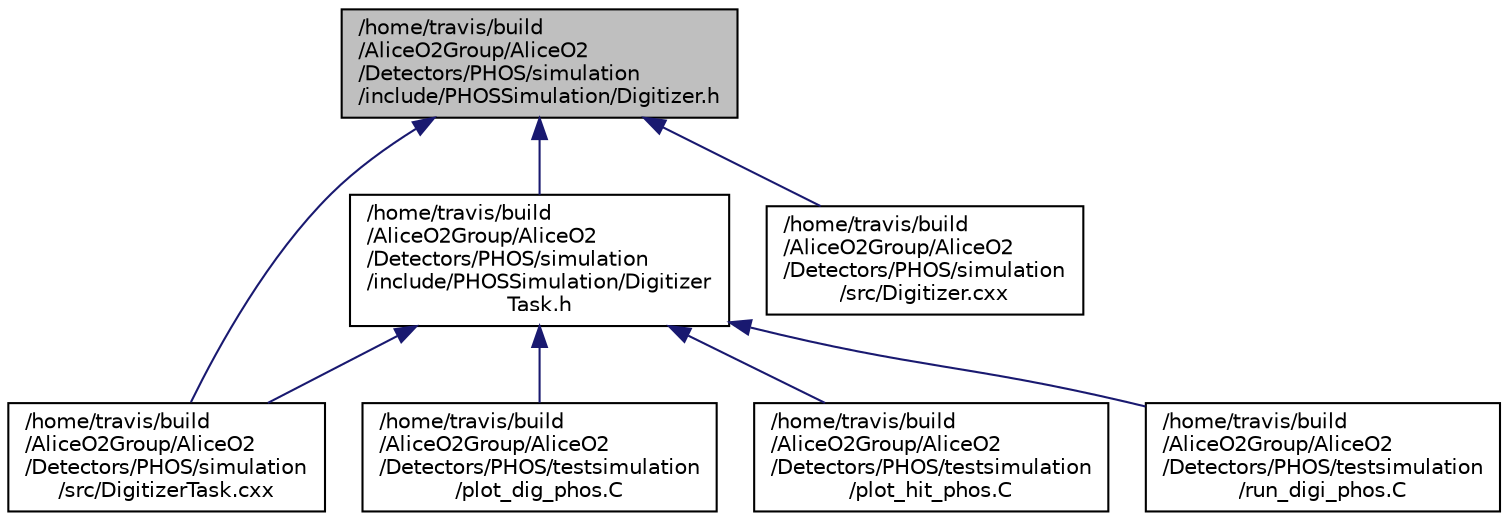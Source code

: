 digraph "/home/travis/build/AliceO2Group/AliceO2/Detectors/PHOS/simulation/include/PHOSSimulation/Digitizer.h"
{
 // INTERACTIVE_SVG=YES
  bgcolor="transparent";
  edge [fontname="Helvetica",fontsize="10",labelfontname="Helvetica",labelfontsize="10"];
  node [fontname="Helvetica",fontsize="10",shape=record];
  Node1 [label="/home/travis/build\l/AliceO2Group/AliceO2\l/Detectors/PHOS/simulation\l/include/PHOSSimulation/Digitizer.h",height=0.2,width=0.4,color="black", fillcolor="grey75", style="filled" fontcolor="black"];
  Node1 -> Node2 [dir="back",color="midnightblue",fontsize="10",style="solid",fontname="Helvetica"];
  Node2 [label="/home/travis/build\l/AliceO2Group/AliceO2\l/Detectors/PHOS/simulation\l/include/PHOSSimulation/Digitizer\lTask.h",height=0.2,width=0.4,color="black",URL="$d2/d43/PHOS_2simulation_2include_2PHOSSimulation_2DigitizerTask_8h.html"];
  Node2 -> Node3 [dir="back",color="midnightblue",fontsize="10",style="solid",fontname="Helvetica"];
  Node3 [label="/home/travis/build\l/AliceO2Group/AliceO2\l/Detectors/PHOS/simulation\l/src/DigitizerTask.cxx",height=0.2,width=0.4,color="black",URL="$d1/d5f/PHOS_2simulation_2src_2DigitizerTask_8cxx.html"];
  Node2 -> Node4 [dir="back",color="midnightblue",fontsize="10",style="solid",fontname="Helvetica"];
  Node4 [label="/home/travis/build\l/AliceO2Group/AliceO2\l/Detectors/PHOS/testsimulation\l/plot_dig_phos.C",height=0.2,width=0.4,color="black",URL="$df/db0/plot__dig__phos_8C.html"];
  Node2 -> Node5 [dir="back",color="midnightblue",fontsize="10",style="solid",fontname="Helvetica"];
  Node5 [label="/home/travis/build\l/AliceO2Group/AliceO2\l/Detectors/PHOS/testsimulation\l/plot_hit_phos.C",height=0.2,width=0.4,color="black",URL="$dc/d6f/plot__hit__phos_8C.html"];
  Node2 -> Node6 [dir="back",color="midnightblue",fontsize="10",style="solid",fontname="Helvetica"];
  Node6 [label="/home/travis/build\l/AliceO2Group/AliceO2\l/Detectors/PHOS/testsimulation\l/run_digi_phos.C",height=0.2,width=0.4,color="black",URL="$d9/d31/run__digi__phos_8C.html"];
  Node1 -> Node7 [dir="back",color="midnightblue",fontsize="10",style="solid",fontname="Helvetica"];
  Node7 [label="/home/travis/build\l/AliceO2Group/AliceO2\l/Detectors/PHOS/simulation\l/src/Digitizer.cxx",height=0.2,width=0.4,color="black",URL="$d0/d6d/PHOS_2simulation_2src_2Digitizer_8cxx.html"];
  Node1 -> Node3 [dir="back",color="midnightblue",fontsize="10",style="solid",fontname="Helvetica"];
}
